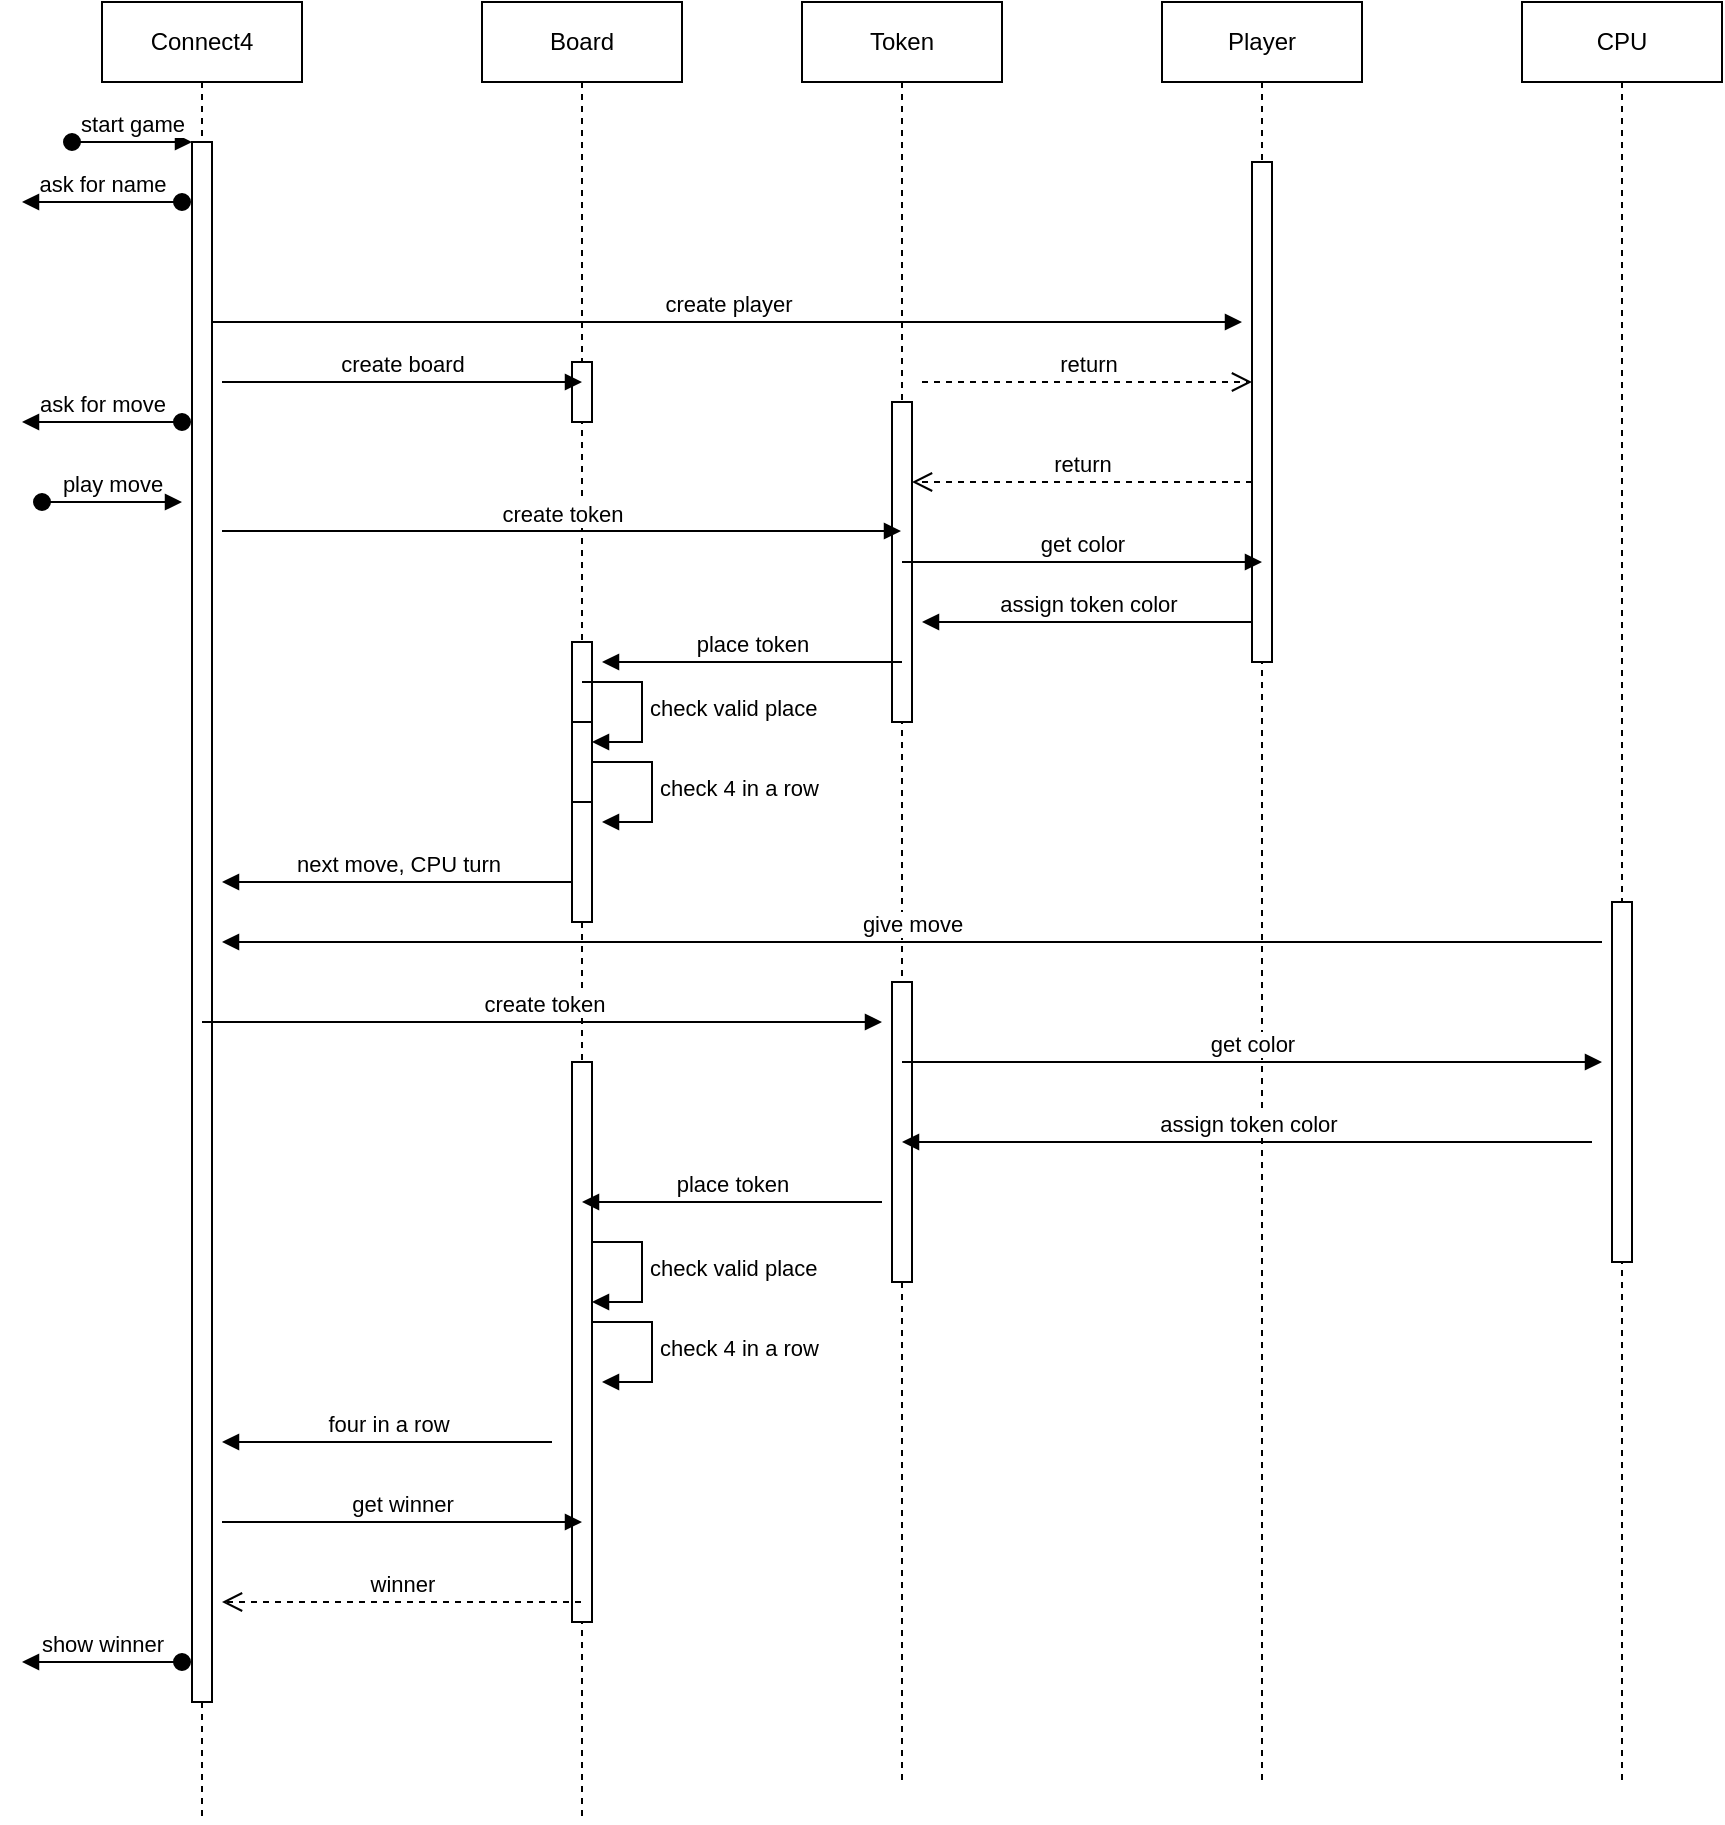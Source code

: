 <mxfile version="22.1.0" type="github">
  <diagram name="Page-1" id="2YBvvXClWsGukQMizWep">
    <mxGraphModel dx="1290" dy="653" grid="1" gridSize="10" guides="1" tooltips="1" connect="1" arrows="1" fold="1" page="1" pageScale="1" pageWidth="850" pageHeight="1100" math="0" shadow="0">
      <root>
        <mxCell id="0" />
        <mxCell id="1" parent="0" />
        <mxCell id="aM9ryv3xv72pqoxQDRHE-1" value="Connect4" style="shape=umlLifeline;perimeter=lifelinePerimeter;whiteSpace=wrap;html=1;container=0;dropTarget=0;collapsible=0;recursiveResize=0;outlineConnect=0;portConstraint=eastwest;newEdgeStyle={&quot;edgeStyle&quot;:&quot;elbowEdgeStyle&quot;,&quot;elbow&quot;:&quot;vertical&quot;,&quot;curved&quot;:0,&quot;rounded&quot;:0};" parent="1" vertex="1">
          <mxGeometry x="130" y="40" width="100" height="910" as="geometry" />
        </mxCell>
        <mxCell id="aM9ryv3xv72pqoxQDRHE-2" value="" style="html=1;points=[];perimeter=orthogonalPerimeter;outlineConnect=0;targetShapes=umlLifeline;portConstraint=eastwest;newEdgeStyle={&quot;edgeStyle&quot;:&quot;elbowEdgeStyle&quot;,&quot;elbow&quot;:&quot;vertical&quot;,&quot;curved&quot;:0,&quot;rounded&quot;:0};" parent="aM9ryv3xv72pqoxQDRHE-1" vertex="1">
          <mxGeometry x="45" y="70" width="10" height="780" as="geometry" />
        </mxCell>
        <mxCell id="aM9ryv3xv72pqoxQDRHE-3" value="start game" style="html=1;verticalAlign=bottom;startArrow=oval;endArrow=block;startSize=8;edgeStyle=elbowEdgeStyle;elbow=vertical;curved=0;rounded=0;" parent="aM9ryv3xv72pqoxQDRHE-1" target="aM9ryv3xv72pqoxQDRHE-2" edge="1">
          <mxGeometry relative="1" as="geometry">
            <mxPoint x="-15" y="70" as="sourcePoint" />
          </mxGeometry>
        </mxCell>
        <mxCell id="aM9ryv3xv72pqoxQDRHE-5" value="Board" style="shape=umlLifeline;perimeter=lifelinePerimeter;whiteSpace=wrap;html=1;container=0;dropTarget=0;collapsible=0;recursiveResize=0;outlineConnect=0;portConstraint=eastwest;newEdgeStyle={&quot;edgeStyle&quot;:&quot;elbowEdgeStyle&quot;,&quot;elbow&quot;:&quot;vertical&quot;,&quot;curved&quot;:0,&quot;rounded&quot;:0};" parent="1" vertex="1">
          <mxGeometry x="320" y="40" width="100" height="910" as="geometry" />
        </mxCell>
        <mxCell id="aM9ryv3xv72pqoxQDRHE-6" value="" style="html=1;points=[];perimeter=orthogonalPerimeter;outlineConnect=0;targetShapes=umlLifeline;portConstraint=eastwest;newEdgeStyle={&quot;edgeStyle&quot;:&quot;elbowEdgeStyle&quot;,&quot;elbow&quot;:&quot;vertical&quot;,&quot;curved&quot;:0,&quot;rounded&quot;:0};" parent="aM9ryv3xv72pqoxQDRHE-5" vertex="1">
          <mxGeometry x="45" y="180" width="10" height="30" as="geometry" />
        </mxCell>
        <mxCell id="iYJsTk_XsIVhk1Zc48ag-20" value="" style="html=1;points=[];perimeter=orthogonalPerimeter;outlineConnect=0;targetShapes=umlLifeline;portConstraint=eastwest;newEdgeStyle={&quot;edgeStyle&quot;:&quot;elbowEdgeStyle&quot;,&quot;elbow&quot;:&quot;vertical&quot;,&quot;curved&quot;:0,&quot;rounded&quot;:0};" vertex="1" parent="aM9ryv3xv72pqoxQDRHE-5">
          <mxGeometry x="45" y="320" width="10" height="140" as="geometry" />
        </mxCell>
        <mxCell id="iYJsTk_XsIVhk1Zc48ag-24" value="" style="html=1;points=[[0,0,0,0,5],[0,1,0,0,-5],[1,0,0,0,5],[1,1,0,0,-5]];perimeter=orthogonalPerimeter;outlineConnect=0;targetShapes=umlLifeline;portConstraint=eastwest;newEdgeStyle={&quot;curved&quot;:0,&quot;rounded&quot;:0};" vertex="1" parent="aM9ryv3xv72pqoxQDRHE-5">
          <mxGeometry x="45" y="360" width="10" height="40" as="geometry" />
        </mxCell>
        <mxCell id="iYJsTk_XsIVhk1Zc48ag-25" value="check valid place" style="html=1;align=left;spacingLeft=2;endArrow=block;rounded=0;edgeStyle=orthogonalEdgeStyle;curved=0;rounded=0;" edge="1" target="iYJsTk_XsIVhk1Zc48ag-24" parent="aM9ryv3xv72pqoxQDRHE-5">
          <mxGeometry relative="1" as="geometry">
            <mxPoint x="50" y="340" as="sourcePoint" />
            <Array as="points">
              <mxPoint x="80" y="370" />
            </Array>
          </mxGeometry>
        </mxCell>
        <mxCell id="iYJsTk_XsIVhk1Zc48ag-29" value="check 4 in a row" style="html=1;align=left;spacingLeft=2;endArrow=block;rounded=0;edgeStyle=orthogonalEdgeStyle;curved=0;rounded=0;" edge="1" parent="aM9ryv3xv72pqoxQDRHE-5">
          <mxGeometry relative="1" as="geometry">
            <mxPoint x="55" y="380" as="sourcePoint" />
            <Array as="points">
              <mxPoint x="85" y="410" />
            </Array>
            <mxPoint x="60" y="410" as="targetPoint" />
          </mxGeometry>
        </mxCell>
        <mxCell id="iYJsTk_XsIVhk1Zc48ag-37" value="" style="html=1;points=[[0,0,0,0,5],[0,1,0,0,-5],[1,0,0,0,5],[1,1,0,0,-5]];perimeter=orthogonalPerimeter;outlineConnect=0;targetShapes=umlLifeline;portConstraint=eastwest;newEdgeStyle={&quot;curved&quot;:0,&quot;rounded&quot;:0};" vertex="1" parent="aM9ryv3xv72pqoxQDRHE-5">
          <mxGeometry x="45" y="640" width="10" height="40" as="geometry" />
        </mxCell>
        <mxCell id="iYJsTk_XsIVhk1Zc48ag-38" value="check valid place" style="html=1;align=left;spacingLeft=2;endArrow=block;rounded=0;edgeStyle=orthogonalEdgeStyle;curved=0;rounded=0;" edge="1" target="iYJsTk_XsIVhk1Zc48ag-37" parent="aM9ryv3xv72pqoxQDRHE-5">
          <mxGeometry relative="1" as="geometry">
            <mxPoint x="50" y="620" as="sourcePoint" />
            <Array as="points">
              <mxPoint x="80" y="650" />
            </Array>
          </mxGeometry>
        </mxCell>
        <mxCell id="iYJsTk_XsIVhk1Zc48ag-39" value="check 4 in a row" style="html=1;align=left;spacingLeft=2;endArrow=block;rounded=0;edgeStyle=orthogonalEdgeStyle;curved=0;rounded=0;" edge="1" parent="aM9ryv3xv72pqoxQDRHE-5">
          <mxGeometry relative="1" as="geometry">
            <mxPoint x="55" y="660" as="sourcePoint" />
            <Array as="points">
              <mxPoint x="85" y="690" />
            </Array>
            <mxPoint x="60" y="690" as="targetPoint" />
          </mxGeometry>
        </mxCell>
        <mxCell id="iYJsTk_XsIVhk1Zc48ag-42" value="" style="html=1;points=[];perimeter=orthogonalPerimeter;outlineConnect=0;targetShapes=umlLifeline;portConstraint=eastwest;newEdgeStyle={&quot;edgeStyle&quot;:&quot;elbowEdgeStyle&quot;,&quot;elbow&quot;:&quot;vertical&quot;,&quot;curved&quot;:0,&quot;rounded&quot;:0};" vertex="1" parent="aM9ryv3xv72pqoxQDRHE-5">
          <mxGeometry x="45" y="530" width="10" height="280" as="geometry" />
        </mxCell>
        <mxCell id="aM9ryv3xv72pqoxQDRHE-7" value="create player" style="html=1;verticalAlign=bottom;endArrow=block;edgeStyle=elbowEdgeStyle;elbow=vertical;curved=0;rounded=0;" parent="1" source="aM9ryv3xv72pqoxQDRHE-2" edge="1">
          <mxGeometry relative="1" as="geometry">
            <mxPoint x="295" y="130" as="sourcePoint" />
            <Array as="points">
              <mxPoint x="220" y="200" />
              <mxPoint x="320" y="150" />
              <mxPoint x="280" y="120" />
            </Array>
            <mxPoint x="700" y="200" as="targetPoint" />
          </mxGeometry>
        </mxCell>
        <mxCell id="aM9ryv3xv72pqoxQDRHE-9" value="next move, CPU turn" style="html=1;verticalAlign=bottom;endArrow=block;edgeStyle=elbowEdgeStyle;elbow=vertical;curved=0;rounded=0;" parent="1" edge="1">
          <mxGeometry relative="1" as="geometry">
            <mxPoint x="365" y="480" as="sourcePoint" />
            <Array as="points">
              <mxPoint x="290" y="480" />
            </Array>
            <mxPoint x="190" y="480" as="targetPoint" />
          </mxGeometry>
        </mxCell>
        <mxCell id="iYJsTk_XsIVhk1Zc48ag-1" value="Token" style="shape=umlLifeline;perimeter=lifelinePerimeter;whiteSpace=wrap;html=1;container=0;dropTarget=0;collapsible=0;recursiveResize=0;outlineConnect=0;portConstraint=eastwest;newEdgeStyle={&quot;edgeStyle&quot;:&quot;elbowEdgeStyle&quot;,&quot;elbow&quot;:&quot;vertical&quot;,&quot;curved&quot;:0,&quot;rounded&quot;:0};" vertex="1" parent="1">
          <mxGeometry x="480" y="40" width="100" height="890" as="geometry" />
        </mxCell>
        <mxCell id="iYJsTk_XsIVhk1Zc48ag-2" value="" style="html=1;points=[];perimeter=orthogonalPerimeter;outlineConnect=0;targetShapes=umlLifeline;portConstraint=eastwest;newEdgeStyle={&quot;edgeStyle&quot;:&quot;elbowEdgeStyle&quot;,&quot;elbow&quot;:&quot;vertical&quot;,&quot;curved&quot;:0,&quot;rounded&quot;:0};" vertex="1" parent="iYJsTk_XsIVhk1Zc48ag-1">
          <mxGeometry x="45" y="200" width="10" height="160" as="geometry" />
        </mxCell>
        <mxCell id="iYJsTk_XsIVhk1Zc48ag-31" value="" style="html=1;points=[];perimeter=orthogonalPerimeter;outlineConnect=0;targetShapes=umlLifeline;portConstraint=eastwest;newEdgeStyle={&quot;edgeStyle&quot;:&quot;elbowEdgeStyle&quot;,&quot;elbow&quot;:&quot;vertical&quot;,&quot;curved&quot;:0,&quot;rounded&quot;:0};" vertex="1" parent="iYJsTk_XsIVhk1Zc48ag-1">
          <mxGeometry x="45" y="490" width="10" height="150" as="geometry" />
        </mxCell>
        <mxCell id="iYJsTk_XsIVhk1Zc48ag-5" value="Player" style="shape=umlLifeline;perimeter=lifelinePerimeter;whiteSpace=wrap;html=1;container=0;dropTarget=0;collapsible=0;recursiveResize=0;outlineConnect=0;portConstraint=eastwest;newEdgeStyle={&quot;edgeStyle&quot;:&quot;elbowEdgeStyle&quot;,&quot;elbow&quot;:&quot;vertical&quot;,&quot;curved&quot;:0,&quot;rounded&quot;:0};" vertex="1" parent="1">
          <mxGeometry x="660" y="40" width="100" height="890" as="geometry" />
        </mxCell>
        <mxCell id="iYJsTk_XsIVhk1Zc48ag-6" value="" style="html=1;points=[];perimeter=orthogonalPerimeter;outlineConnect=0;targetShapes=umlLifeline;portConstraint=eastwest;newEdgeStyle={&quot;edgeStyle&quot;:&quot;elbowEdgeStyle&quot;,&quot;elbow&quot;:&quot;vertical&quot;,&quot;curved&quot;:0,&quot;rounded&quot;:0};" vertex="1" parent="iYJsTk_XsIVhk1Zc48ag-5">
          <mxGeometry x="45" y="80" width="10" height="250" as="geometry" />
        </mxCell>
        <mxCell id="iYJsTk_XsIVhk1Zc48ag-8" value="return" style="html=1;verticalAlign=bottom;endArrow=open;dashed=1;endSize=8;edgeStyle=elbowEdgeStyle;elbow=vertical;curved=0;rounded=0;" edge="1" source="iYJsTk_XsIVhk1Zc48ag-6" target="iYJsTk_XsIVhk1Zc48ag-2" parent="1">
          <mxGeometry relative="1" as="geometry">
            <mxPoint x="635" y="205" as="targetPoint" />
            <Array as="points">
              <mxPoint x="630" y="280" />
            </Array>
          </mxGeometry>
        </mxCell>
        <mxCell id="iYJsTk_XsIVhk1Zc48ag-10" value="return" style="html=1;verticalAlign=bottom;endArrow=open;dashed=1;endSize=8;edgeStyle=elbowEdgeStyle;elbow=vertical;curved=0;rounded=0;" edge="1" target="iYJsTk_XsIVhk1Zc48ag-6" parent="1">
          <mxGeometry relative="1" as="geometry">
            <mxPoint x="615" y="235" as="targetPoint" />
            <Array as="points">
              <mxPoint x="620" y="230" />
            </Array>
            <mxPoint x="540" y="230" as="sourcePoint" />
          </mxGeometry>
        </mxCell>
        <mxCell id="iYJsTk_XsIVhk1Zc48ag-12" value="ask for name" style="html=1;verticalAlign=bottom;startArrow=oval;endArrow=block;startSize=8;edgeStyle=elbowEdgeStyle;elbow=vertical;curved=0;rounded=0;" edge="1" parent="1">
          <mxGeometry relative="1" as="geometry">
            <mxPoint x="170" y="140" as="sourcePoint" />
            <mxPoint x="90" y="140" as="targetPoint" />
            <Array as="points">
              <mxPoint x="170" y="140" />
            </Array>
            <mxPoint as="offset" />
          </mxGeometry>
        </mxCell>
        <mxCell id="iYJsTk_XsIVhk1Zc48ag-13" value="play move" style="html=1;verticalAlign=bottom;startArrow=oval;endArrow=block;startSize=8;edgeStyle=elbowEdgeStyle;elbow=vertical;curved=0;rounded=0;" edge="1" parent="1">
          <mxGeometry relative="1" as="geometry">
            <mxPoint x="100" y="290" as="sourcePoint" />
            <mxPoint x="170" y="290" as="targetPoint" />
            <mxPoint as="offset" />
          </mxGeometry>
        </mxCell>
        <mxCell id="iYJsTk_XsIVhk1Zc48ag-14" value="CPU" style="shape=umlLifeline;perimeter=lifelinePerimeter;whiteSpace=wrap;html=1;container=0;dropTarget=0;collapsible=0;recursiveResize=0;outlineConnect=0;portConstraint=eastwest;newEdgeStyle={&quot;edgeStyle&quot;:&quot;elbowEdgeStyle&quot;,&quot;elbow&quot;:&quot;vertical&quot;,&quot;curved&quot;:0,&quot;rounded&quot;:0};" vertex="1" parent="1">
          <mxGeometry x="840" y="40" width="100" height="890" as="geometry" />
        </mxCell>
        <mxCell id="iYJsTk_XsIVhk1Zc48ag-15" value="" style="html=1;points=[];perimeter=orthogonalPerimeter;outlineConnect=0;targetShapes=umlLifeline;portConstraint=eastwest;newEdgeStyle={&quot;edgeStyle&quot;:&quot;elbowEdgeStyle&quot;,&quot;elbow&quot;:&quot;vertical&quot;,&quot;curved&quot;:0,&quot;rounded&quot;:0};" vertex="1" parent="iYJsTk_XsIVhk1Zc48ag-14">
          <mxGeometry x="45" y="450" width="10" height="180" as="geometry" />
        </mxCell>
        <mxCell id="iYJsTk_XsIVhk1Zc48ag-16" value="create board" style="html=1;verticalAlign=bottom;endArrow=block;edgeStyle=elbowEdgeStyle;elbow=vertical;curved=0;rounded=0;" edge="1" parent="1">
          <mxGeometry relative="1" as="geometry">
            <mxPoint x="190" y="230" as="sourcePoint" />
            <Array as="points">
              <mxPoint x="225" y="230" />
              <mxPoint x="325" y="180" />
              <mxPoint x="285" y="150" />
            </Array>
            <mxPoint x="370" y="230" as="targetPoint" />
          </mxGeometry>
        </mxCell>
        <mxCell id="iYJsTk_XsIVhk1Zc48ag-18" value="ask for move" style="html=1;verticalAlign=bottom;startArrow=oval;endArrow=block;startSize=8;edgeStyle=elbowEdgeStyle;elbow=vertical;curved=0;rounded=0;" edge="1" parent="1">
          <mxGeometry relative="1" as="geometry">
            <mxPoint x="170" y="250" as="sourcePoint" />
            <mxPoint x="90" y="250" as="targetPoint" />
            <Array as="points">
              <mxPoint x="170" y="250" />
            </Array>
            <mxPoint as="offset" />
          </mxGeometry>
        </mxCell>
        <mxCell id="iYJsTk_XsIVhk1Zc48ag-19" value="create token" style="html=1;verticalAlign=bottom;endArrow=block;edgeStyle=elbowEdgeStyle;elbow=vertical;curved=0;rounded=0;" edge="1" parent="1" target="iYJsTk_XsIVhk1Zc48ag-1">
          <mxGeometry relative="1" as="geometry">
            <mxPoint x="190" y="304.5" as="sourcePoint" />
            <Array as="points">
              <mxPoint x="225" y="304.5" />
              <mxPoint x="325" y="254.5" />
              <mxPoint x="285" y="224.5" />
            </Array>
            <mxPoint x="480" y="310" as="targetPoint" />
          </mxGeometry>
        </mxCell>
        <mxCell id="iYJsTk_XsIVhk1Zc48ag-21" value="get color" style="html=1;verticalAlign=bottom;endArrow=block;edgeStyle=elbowEdgeStyle;elbow=vertical;curved=0;rounded=0;" edge="1" parent="1" source="iYJsTk_XsIVhk1Zc48ag-1">
          <mxGeometry relative="1" as="geometry">
            <mxPoint x="550" y="320" as="sourcePoint" />
            <Array as="points">
              <mxPoint x="565" y="320" />
              <mxPoint x="665" y="270" />
              <mxPoint x="625" y="240" />
            </Array>
            <mxPoint x="710" y="320" as="targetPoint" />
          </mxGeometry>
        </mxCell>
        <mxCell id="iYJsTk_XsIVhk1Zc48ag-22" value="assign token color" style="html=1;verticalAlign=bottom;endArrow=block;edgeStyle=elbowEdgeStyle;elbow=vertical;curved=0;rounded=0;" edge="1" parent="1">
          <mxGeometry relative="1" as="geometry">
            <mxPoint x="705" y="350" as="sourcePoint" />
            <Array as="points">
              <mxPoint x="630" y="350" />
            </Array>
            <mxPoint x="540" y="350" as="targetPoint" />
          </mxGeometry>
        </mxCell>
        <mxCell id="iYJsTk_XsIVhk1Zc48ag-23" value="place token" style="html=1;verticalAlign=bottom;endArrow=block;edgeStyle=elbowEdgeStyle;elbow=vertical;curved=0;rounded=0;" edge="1" parent="1">
          <mxGeometry relative="1" as="geometry">
            <mxPoint x="530" y="370" as="sourcePoint" />
            <Array as="points">
              <mxPoint x="470" y="370" />
            </Array>
            <mxPoint x="380" y="370" as="targetPoint" />
          </mxGeometry>
        </mxCell>
        <mxCell id="iYJsTk_XsIVhk1Zc48ag-32" value="give move" style="html=1;verticalAlign=bottom;endArrow=block;edgeStyle=elbowEdgeStyle;elbow=vertical;curved=0;rounded=0;" edge="1" parent="1">
          <mxGeometry relative="1" as="geometry">
            <mxPoint x="880" y="510" as="sourcePoint" />
            <Array as="points">
              <mxPoint x="800" y="510" />
            </Array>
            <mxPoint x="190" y="510" as="targetPoint" />
          </mxGeometry>
        </mxCell>
        <mxCell id="iYJsTk_XsIVhk1Zc48ag-34" value="create token" style="html=1;verticalAlign=bottom;endArrow=block;edgeStyle=elbowEdgeStyle;elbow=vertical;curved=0;rounded=0;" edge="1" parent="1">
          <mxGeometry relative="1" as="geometry">
            <mxPoint x="180" y="550" as="sourcePoint" />
            <Array as="points">
              <mxPoint x="215" y="550" />
              <mxPoint x="315" y="500" />
              <mxPoint x="275" y="470" />
            </Array>
            <mxPoint x="520" y="550.5" as="targetPoint" />
          </mxGeometry>
        </mxCell>
        <mxCell id="iYJsTk_XsIVhk1Zc48ag-35" value="get color" style="html=1;verticalAlign=bottom;endArrow=block;edgeStyle=elbowEdgeStyle;elbow=vertical;curved=0;rounded=0;" edge="1" parent="1" source="iYJsTk_XsIVhk1Zc48ag-1">
          <mxGeometry relative="1" as="geometry">
            <mxPoint x="590" y="570" as="sourcePoint" />
            <Array as="points">
              <mxPoint x="625" y="570" />
              <mxPoint x="725" y="520" />
              <mxPoint x="685" y="490" />
            </Array>
            <mxPoint x="880" y="570" as="targetPoint" />
          </mxGeometry>
        </mxCell>
        <mxCell id="iYJsTk_XsIVhk1Zc48ag-36" value="assign token color" style="html=1;verticalAlign=bottom;endArrow=block;edgeStyle=elbowEdgeStyle;elbow=vertical;curved=0;rounded=0;" edge="1" parent="1" target="iYJsTk_XsIVhk1Zc48ag-1">
          <mxGeometry relative="1" as="geometry">
            <mxPoint x="875" y="610" as="sourcePoint" />
            <Array as="points">
              <mxPoint x="800" y="610" />
            </Array>
            <mxPoint x="590" y="610" as="targetPoint" />
          </mxGeometry>
        </mxCell>
        <mxCell id="iYJsTk_XsIVhk1Zc48ag-43" value="place token" style="html=1;verticalAlign=bottom;endArrow=block;edgeStyle=elbowEdgeStyle;elbow=vertical;curved=0;rounded=0;" edge="1" parent="1">
          <mxGeometry relative="1" as="geometry">
            <mxPoint x="520" y="640" as="sourcePoint" />
            <Array as="points">
              <mxPoint x="460" y="640" />
            </Array>
            <mxPoint x="370" y="640" as="targetPoint" />
          </mxGeometry>
        </mxCell>
        <mxCell id="iYJsTk_XsIVhk1Zc48ag-46" value="four in a row" style="html=1;verticalAlign=bottom;endArrow=block;edgeStyle=elbowEdgeStyle;elbow=vertical;curved=0;rounded=0;" edge="1" parent="1">
          <mxGeometry relative="1" as="geometry">
            <mxPoint x="355" y="760" as="sourcePoint" />
            <Array as="points">
              <mxPoint x="280" y="760" />
            </Array>
            <mxPoint x="190" y="760" as="targetPoint" />
          </mxGeometry>
        </mxCell>
        <mxCell id="iYJsTk_XsIVhk1Zc48ag-47" value="get winner" style="html=1;verticalAlign=bottom;endArrow=block;edgeStyle=elbowEdgeStyle;elbow=vertical;curved=0;rounded=0;" edge="1" parent="1">
          <mxGeometry relative="1" as="geometry">
            <mxPoint x="190" y="800" as="sourcePoint" />
            <Array as="points">
              <mxPoint x="225" y="800" />
              <mxPoint x="325" y="750" />
              <mxPoint x="285" y="720" />
            </Array>
            <mxPoint x="370" y="800" as="targetPoint" />
          </mxGeometry>
        </mxCell>
        <mxCell id="iYJsTk_XsIVhk1Zc48ag-48" value="winner" style="html=1;verticalAlign=bottom;endArrow=open;dashed=1;endSize=8;curved=0;rounded=0;" edge="1" parent="1" source="aM9ryv3xv72pqoxQDRHE-5">
          <mxGeometry relative="1" as="geometry">
            <mxPoint x="270" y="840" as="sourcePoint" />
            <mxPoint x="190" y="840" as="targetPoint" />
          </mxGeometry>
        </mxCell>
        <mxCell id="iYJsTk_XsIVhk1Zc48ag-49" value="show winner" style="html=1;verticalAlign=bottom;startArrow=oval;endArrow=block;startSize=8;edgeStyle=elbowEdgeStyle;elbow=vertical;curved=0;rounded=0;" edge="1" parent="1">
          <mxGeometry relative="1" as="geometry">
            <mxPoint x="170" y="870" as="sourcePoint" />
            <mxPoint x="90" y="870" as="targetPoint" />
            <Array as="points">
              <mxPoint x="170" y="870" />
            </Array>
            <mxPoint as="offset" />
          </mxGeometry>
        </mxCell>
      </root>
    </mxGraphModel>
  </diagram>
</mxfile>
